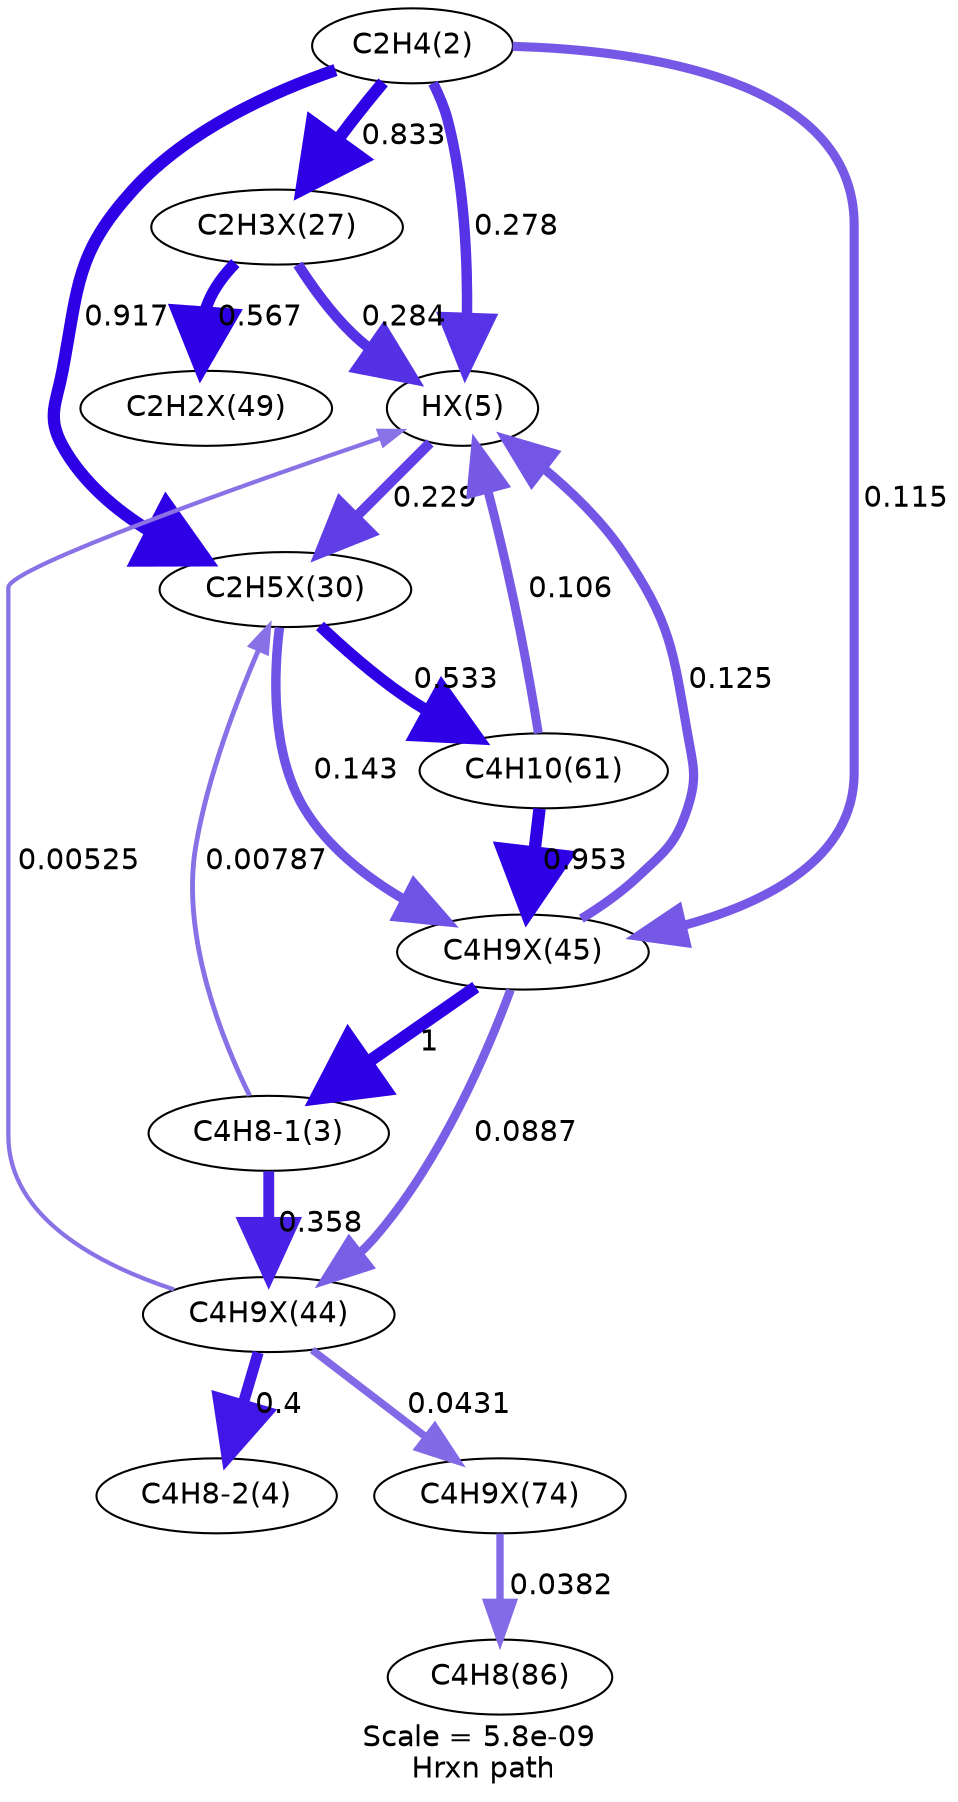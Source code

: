 digraph reaction_paths {
center=1;
s5 -> s16[fontname="Helvetica", style="setlinewidth(5.03)", arrowsize=2.52, color="0.7, 0.778, 0.9"
, label=" 0.278"];
s5 -> s17[fontname="Helvetica", style="setlinewidth(5.86)", arrowsize=2.93, color="0.7, 1.33, 0.9"
, label=" 0.833"];
s5 -> s18[fontname="Helvetica", style="setlinewidth(5.93)", arrowsize=2.97, color="0.7, 1.42, 0.9"
, label=" 0.917"];
s5 -> s20[fontname="Helvetica", style="setlinewidth(4.36)", arrowsize=2.18, color="0.7, 0.615, 0.9"
, label=" 0.115"];
s17 -> s16[fontname="Helvetica", style="setlinewidth(5.05)", arrowsize=2.52, color="0.7, 0.784, 0.9"
, label=" 0.284"];
s16 -> s18[fontname="Helvetica", style="setlinewidth(4.89)", arrowsize=2.44, color="0.7, 0.729, 0.9"
, label=" 0.229"];
s8 -> s16[fontname="Helvetica", style="setlinewidth(4.3)", arrowsize=2.15, color="0.7, 0.606, 0.9"
, label=" 0.106"];
s20 -> s16[fontname="Helvetica", style="setlinewidth(4.43)", arrowsize=2.22, color="0.7, 0.625, 0.9"
, label=" 0.125"];
s19 -> s16[fontname="Helvetica", style="setlinewidth(2.04)", arrowsize=1.02, color="0.7, 0.505, 0.9"
, label=" 0.00525"];
s17 -> s21[fontname="Helvetica", style="setlinewidth(5.57)", arrowsize=2.79, color="0.7, 1.07, 0.9"
, label=" 0.567"];
s6 -> s18[fontname="Helvetica", style="setlinewidth(2.34)", arrowsize=1.17, color="0.7, 0.508, 0.9"
, label=" 0.00787"];
s20 -> s6[fontname="Helvetica", style="setlinewidth(6)", arrowsize=3, color="0.7, 1.5, 0.9"
, label=" 1"];
s6 -> s19[fontname="Helvetica", style="setlinewidth(5.22)", arrowsize=2.61, color="0.7, 0.858, 0.9"
, label=" 0.358"];
s18 -> s8[fontname="Helvetica", style="setlinewidth(5.53)", arrowsize=2.76, color="0.7, 1.03, 0.9"
, label=" 0.533"];
s18 -> s20[fontname="Helvetica", style="setlinewidth(4.53)", arrowsize=2.27, color="0.7, 0.643, 0.9"
, label=" 0.143"];
s8 -> s20[fontname="Helvetica", style="setlinewidth(5.96)", arrowsize=2.98, color="0.7, 1.45, 0.9"
, label=" 0.953"];
s20 -> s19[fontname="Helvetica", style="setlinewidth(4.17)", arrowsize=2.09, color="0.7, 0.589, 0.9"
, label=" 0.0887"];
s19 -> s7[fontname="Helvetica", style="setlinewidth(5.31)", arrowsize=2.65, color="0.7, 0.9, 0.9"
, label=" 0.4"];
s19 -> s24[fontname="Helvetica", style="setlinewidth(3.63)", arrowsize=1.81, color="0.7, 0.543, 0.9"
, label=" 0.0431"];
s24 -> s10[fontname="Helvetica", style="setlinewidth(3.54)", arrowsize=1.77, color="0.7, 0.538, 0.9"
, label=" 0.0382"];
s5 [ fontname="Helvetica", label="C2H4(2)"];
s6 [ fontname="Helvetica", label="C4H8-1(3)"];
s7 [ fontname="Helvetica", label="C4H8-2(4)"];
s8 [ fontname="Helvetica", label="C4H10(61)"];
s10 [ fontname="Helvetica", label="C4H8(86)"];
s16 [ fontname="Helvetica", label="HX(5)"];
s17 [ fontname="Helvetica", label="C2H3X(27)"];
s18 [ fontname="Helvetica", label="C2H5X(30)"];
s19 [ fontname="Helvetica", label="C4H9X(44)"];
s20 [ fontname="Helvetica", label="C4H9X(45)"];
s21 [ fontname="Helvetica", label="C2H2X(49)"];
s24 [ fontname="Helvetica", label="C4H9X(74)"];
 label = "Scale = 5.8e-09\l Hrxn path";
 fontname = "Helvetica";
}

